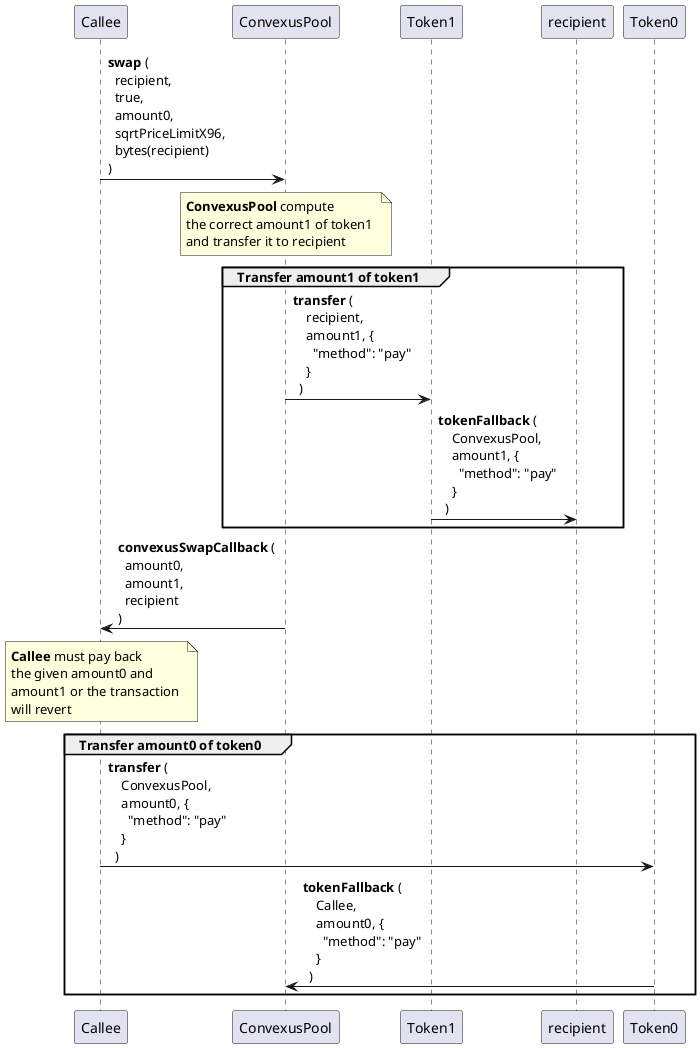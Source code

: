 @startuml Token Swap

' The Callee contract performs the swap method
Callee -> ConvexusPool : **swap** ( \n\
  recipient, \n\
  true, \n\
  amount0, \n\
  sqrtPriceLimitX96, \n\
  bytes(recipient) \n\
)

note over ConvexusPool : \
**ConvexusPool** compute \n\
the correct amount1 of token1 \n\
and transfer it to recipient


group Transfer amount1 of token1
  ' The swapped tokens are paid back to the recipient
  ConvexusPool -> Token1 : **transfer** ( \n\
    recipient, \n\
    amount1, { \n\
      "method": "pay" \n\
    } \n\
  )

  Token1 -> recipient : **tokenFallback** ( \n\
    ConvexusPool, \n\
    amount1, { \n\
      "method": "pay" \n\
    } \n\
  )
end group

ConvexusPool -> Callee : **convexusSwapCallback** ( \n\
  amount0, \n\
  amount1, \n\
  recipient \n\
)

note over Callee : \
**Callee** must pay back \n\
the given amount0 and \n\
amount1 or the transaction \n\
will revert

group Transfer amount0 of token0

  ' The Callee contract send the required amount0 of token0
  Callee -> Token0 : **transfer** ( \n\
    ConvexusPool, \n\
    amount0, { \n\
      "method": "pay" \n\
    } \n\
  )

  Token0 -> ConvexusPool : **tokenFallback** ( \n\
    Callee, \n\
    amount0, { \n\
      "method": "pay" \n\
    } \n\
  )

end group

@enduml